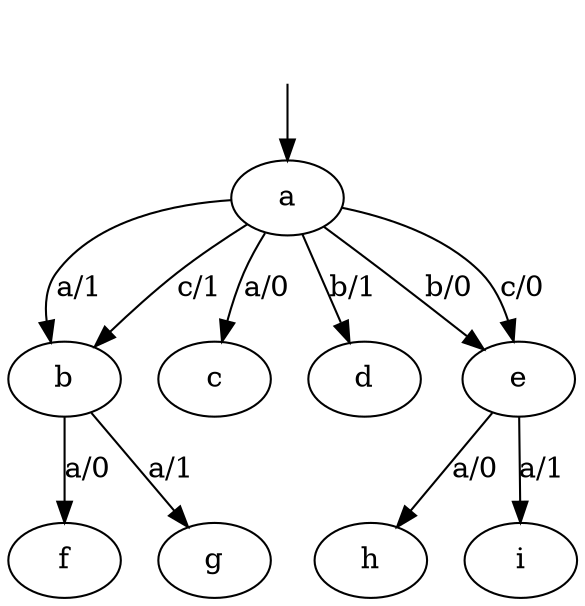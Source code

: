 digraph "" {
	graph [configurations="A|B|C|D"];
	node [label="\N"];
	__start0	[feature=True,
		label="",
		shape=none];
	a	[feature=True];
	__start0 -> a	[key=0];
	b	[feature="A|B"];
    c	[feature="C|D"];
    d	[feature="A|B"];
	e	[feature="C|D"];

	f	[feature="A"];
	g	[feature="B"];	

	h	[feature="C"];
	i	[feature="D"];	

    a -> b	[feature="A|B",
		label="a/1"];
    a -> c	[feature="C|D",
		label="a/0"];

	a -> d	[feature="A|B",
		label="b/1"];
    a -> e	[feature="C|D",
		label="b/0"];
	
	a -> b	[feature="A|B",
		label="c/1"];
    a -> e	[feature="C|D",
		label="c/0"];

	b -> f [feature="A",
		label="a/0"];
	b -> g [feature="B",
		label="a/1"];
	
	e -> h [feature="C",
		label="a/0"];
	e -> i [feature="D",
		label="a/1"];
}
